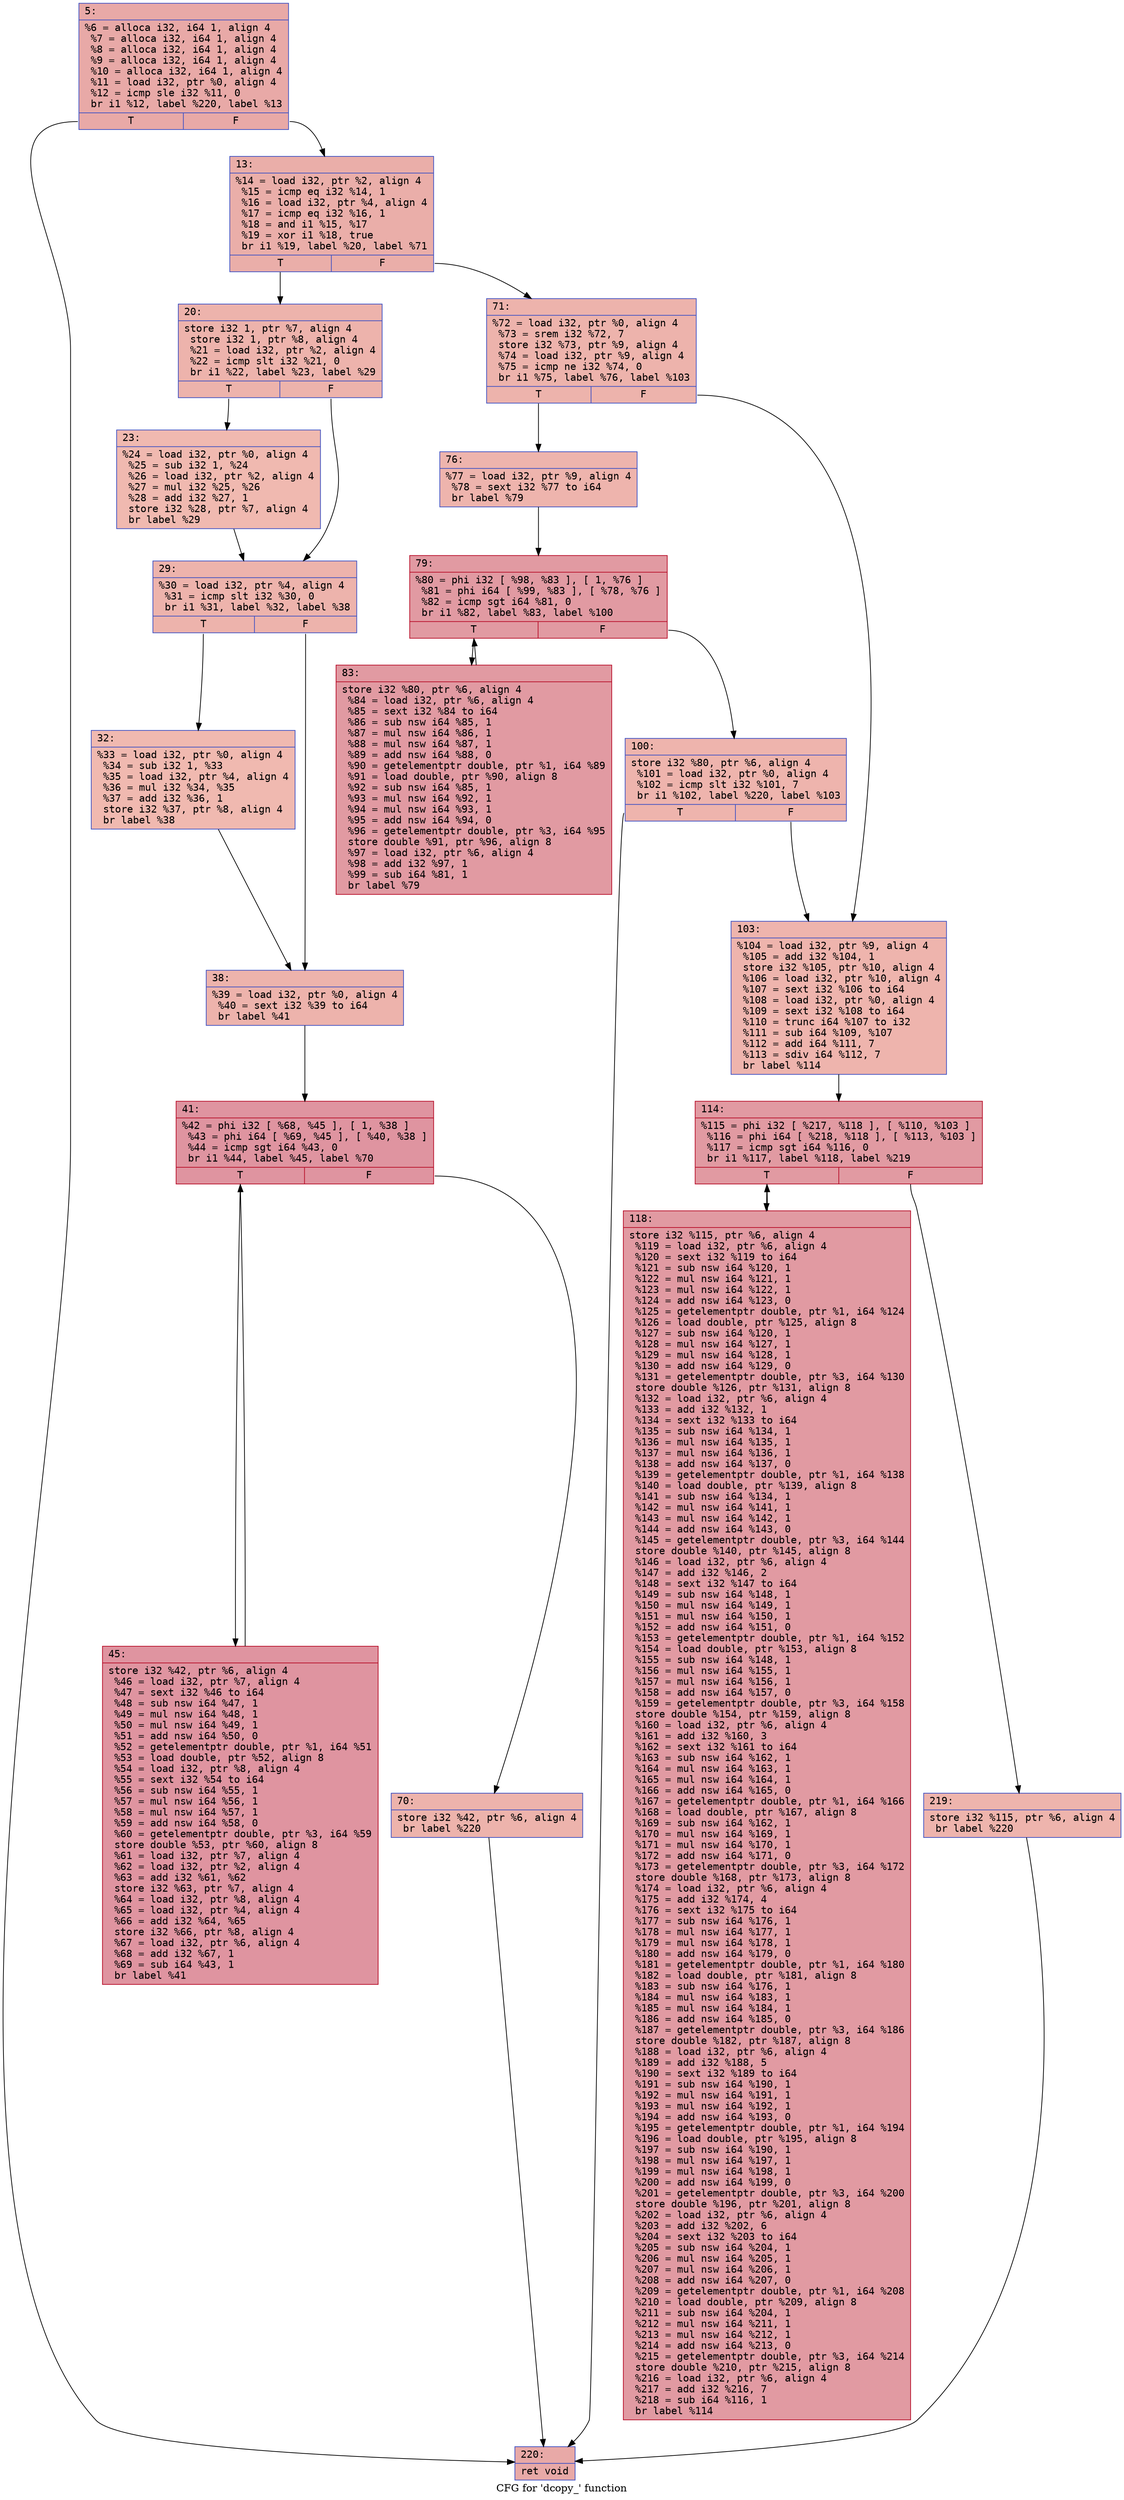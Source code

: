 digraph "CFG for 'dcopy_' function" {
	label="CFG for 'dcopy_' function";

	Node0x55ee100526a0 [shape=record,color="#3d50c3ff", style=filled, fillcolor="#ca3b3770" fontname="Courier",label="{5:\l|  %6 = alloca i32, i64 1, align 4\l  %7 = alloca i32, i64 1, align 4\l  %8 = alloca i32, i64 1, align 4\l  %9 = alloca i32, i64 1, align 4\l  %10 = alloca i32, i64 1, align 4\l  %11 = load i32, ptr %0, align 4\l  %12 = icmp sle i32 %11, 0\l  br i1 %12, label %220, label %13\l|{<s0>T|<s1>F}}"];
	Node0x55ee100526a0:s0 -> Node0x55ee10052c30[tooltip="5 -> 220\nProbability 50.00%" ];
	Node0x55ee100526a0:s1 -> Node0x55ee10052c80[tooltip="5 -> 13\nProbability 50.00%" ];
	Node0x55ee10052c80 [shape=record,color="#3d50c3ff", style=filled, fillcolor="#d0473d70" fontname="Courier",label="{13:\l|  %14 = load i32, ptr %2, align 4\l  %15 = icmp eq i32 %14, 1\l  %16 = load i32, ptr %4, align 4\l  %17 = icmp eq i32 %16, 1\l  %18 = and i1 %15, %17\l  %19 = xor i1 %18, true\l  br i1 %19, label %20, label %71\l|{<s0>T|<s1>F}}"];
	Node0x55ee10052c80:s0 -> Node0x55ee100530c0[tooltip="13 -> 20\nProbability 50.00%" ];
	Node0x55ee10052c80:s1 -> Node0x55ee10053110[tooltip="13 -> 71\nProbability 50.00%" ];
	Node0x55ee100530c0 [shape=record,color="#3d50c3ff", style=filled, fillcolor="#d6524470" fontname="Courier",label="{20:\l|  store i32 1, ptr %7, align 4\l  store i32 1, ptr %8, align 4\l  %21 = load i32, ptr %2, align 4\l  %22 = icmp slt i32 %21, 0\l  br i1 %22, label %23, label %29\l|{<s0>T|<s1>F}}"];
	Node0x55ee100530c0:s0 -> Node0x55ee10053460[tooltip="20 -> 23\nProbability 37.50%" ];
	Node0x55ee100530c0:s1 -> Node0x55ee100534b0[tooltip="20 -> 29\nProbability 62.50%" ];
	Node0x55ee10053460 [shape=record,color="#3d50c3ff", style=filled, fillcolor="#de614d70" fontname="Courier",label="{23:\l|  %24 = load i32, ptr %0, align 4\l  %25 = sub i32 1, %24\l  %26 = load i32, ptr %2, align 4\l  %27 = mul i32 %25, %26\l  %28 = add i32 %27, 1\l  store i32 %28, ptr %7, align 4\l  br label %29\l}"];
	Node0x55ee10053460 -> Node0x55ee100534b0[tooltip="23 -> 29\nProbability 100.00%" ];
	Node0x55ee100534b0 [shape=record,color="#3d50c3ff", style=filled, fillcolor="#d6524470" fontname="Courier",label="{29:\l|  %30 = load i32, ptr %4, align 4\l  %31 = icmp slt i32 %30, 0\l  br i1 %31, label %32, label %38\l|{<s0>T|<s1>F}}"];
	Node0x55ee100534b0:s0 -> Node0x55ee10053a80[tooltip="29 -> 32\nProbability 37.50%" ];
	Node0x55ee100534b0:s1 -> Node0x55ee10053ad0[tooltip="29 -> 38\nProbability 62.50%" ];
	Node0x55ee10053a80 [shape=record,color="#3d50c3ff", style=filled, fillcolor="#de614d70" fontname="Courier",label="{32:\l|  %33 = load i32, ptr %0, align 4\l  %34 = sub i32 1, %33\l  %35 = load i32, ptr %4, align 4\l  %36 = mul i32 %34, %35\l  %37 = add i32 %36, 1\l  store i32 %37, ptr %8, align 4\l  br label %38\l}"];
	Node0x55ee10053a80 -> Node0x55ee10053ad0[tooltip="32 -> 38\nProbability 100.00%" ];
	Node0x55ee10053ad0 [shape=record,color="#3d50c3ff", style=filled, fillcolor="#d6524470" fontname="Courier",label="{38:\l|  %39 = load i32, ptr %0, align 4\l  %40 = sext i32 %39 to i64\l  br label %41\l}"];
	Node0x55ee10053ad0 -> Node0x55ee10054080[tooltip="38 -> 41\nProbability 100.00%" ];
	Node0x55ee10054080 [shape=record,color="#b70d28ff", style=filled, fillcolor="#b70d2870" fontname="Courier",label="{41:\l|  %42 = phi i32 [ %68, %45 ], [ 1, %38 ]\l  %43 = phi i64 [ %69, %45 ], [ %40, %38 ]\l  %44 = icmp sgt i64 %43, 0\l  br i1 %44, label %45, label %70\l|{<s0>T|<s1>F}}"];
	Node0x55ee10054080:s0 -> Node0x55ee10054140[tooltip="41 -> 45\nProbability 96.88%" ];
	Node0x55ee10054080:s1 -> Node0x55ee100543a0[tooltip="41 -> 70\nProbability 3.12%" ];
	Node0x55ee10054140 [shape=record,color="#b70d28ff", style=filled, fillcolor="#b70d2870" fontname="Courier",label="{45:\l|  store i32 %42, ptr %6, align 4\l  %46 = load i32, ptr %7, align 4\l  %47 = sext i32 %46 to i64\l  %48 = sub nsw i64 %47, 1\l  %49 = mul nsw i64 %48, 1\l  %50 = mul nsw i64 %49, 1\l  %51 = add nsw i64 %50, 0\l  %52 = getelementptr double, ptr %1, i64 %51\l  %53 = load double, ptr %52, align 8\l  %54 = load i32, ptr %8, align 4\l  %55 = sext i32 %54 to i64\l  %56 = sub nsw i64 %55, 1\l  %57 = mul nsw i64 %56, 1\l  %58 = mul nsw i64 %57, 1\l  %59 = add nsw i64 %58, 0\l  %60 = getelementptr double, ptr %3, i64 %59\l  store double %53, ptr %60, align 8\l  %61 = load i32, ptr %7, align 4\l  %62 = load i32, ptr %2, align 4\l  %63 = add i32 %61, %62\l  store i32 %63, ptr %7, align 4\l  %64 = load i32, ptr %8, align 4\l  %65 = load i32, ptr %4, align 4\l  %66 = add i32 %64, %65\l  store i32 %66, ptr %8, align 4\l  %67 = load i32, ptr %6, align 4\l  %68 = add i32 %67, 1\l  %69 = sub i64 %43, 1\l  br label %41\l}"];
	Node0x55ee10054140 -> Node0x55ee10054080[tooltip="45 -> 41\nProbability 100.00%" ];
	Node0x55ee100543a0 [shape=record,color="#3d50c3ff", style=filled, fillcolor="#d6524470" fontname="Courier",label="{70:\l|  store i32 %42, ptr %6, align 4\l  br label %220\l}"];
	Node0x55ee100543a0 -> Node0x55ee10052c30[tooltip="70 -> 220\nProbability 100.00%" ];
	Node0x55ee10053110 [shape=record,color="#3d50c3ff", style=filled, fillcolor="#d6524470" fontname="Courier",label="{71:\l|  %72 = load i32, ptr %0, align 4\l  %73 = srem i32 %72, 7\l  store i32 %73, ptr %9, align 4\l  %74 = load i32, ptr %9, align 4\l  %75 = icmp ne i32 %74, 0\l  br i1 %75, label %76, label %103\l|{<s0>T|<s1>F}}"];
	Node0x55ee10053110:s0 -> Node0x55ee10056050[tooltip="71 -> 76\nProbability 62.50%" ];
	Node0x55ee10053110:s1 -> Node0x55ee100560a0[tooltip="71 -> 103\nProbability 37.50%" ];
	Node0x55ee10056050 [shape=record,color="#3d50c3ff", style=filled, fillcolor="#d8564670" fontname="Courier",label="{76:\l|  %77 = load i32, ptr %9, align 4\l  %78 = sext i32 %77 to i64\l  br label %79\l}"];
	Node0x55ee10056050 -> Node0x55ee10056290[tooltip="76 -> 79\nProbability 100.00%" ];
	Node0x55ee10056290 [shape=record,color="#b70d28ff", style=filled, fillcolor="#bb1b2c70" fontname="Courier",label="{79:\l|  %80 = phi i32 [ %98, %83 ], [ 1, %76 ]\l  %81 = phi i64 [ %99, %83 ], [ %78, %76 ]\l  %82 = icmp sgt i64 %81, 0\l  br i1 %82, label %83, label %100\l|{<s0>T|<s1>F}}"];
	Node0x55ee10056290:s0 -> Node0x55ee10056350[tooltip="79 -> 83\nProbability 96.88%" ];
	Node0x55ee10056290:s1 -> Node0x55ee100565b0[tooltip="79 -> 100\nProbability 3.12%" ];
	Node0x55ee10056350 [shape=record,color="#b70d28ff", style=filled, fillcolor="#bb1b2c70" fontname="Courier",label="{83:\l|  store i32 %80, ptr %6, align 4\l  %84 = load i32, ptr %6, align 4\l  %85 = sext i32 %84 to i64\l  %86 = sub nsw i64 %85, 1\l  %87 = mul nsw i64 %86, 1\l  %88 = mul nsw i64 %87, 1\l  %89 = add nsw i64 %88, 0\l  %90 = getelementptr double, ptr %1, i64 %89\l  %91 = load double, ptr %90, align 8\l  %92 = sub nsw i64 %85, 1\l  %93 = mul nsw i64 %92, 1\l  %94 = mul nsw i64 %93, 1\l  %95 = add nsw i64 %94, 0\l  %96 = getelementptr double, ptr %3, i64 %95\l  store double %91, ptr %96, align 8\l  %97 = load i32, ptr %6, align 4\l  %98 = add i32 %97, 1\l  %99 = sub i64 %81, 1\l  br label %79\l}"];
	Node0x55ee10056350 -> Node0x55ee10056290[tooltip="83 -> 79\nProbability 100.00%" ];
	Node0x55ee100565b0 [shape=record,color="#3d50c3ff", style=filled, fillcolor="#d8564670" fontname="Courier",label="{100:\l|  store i32 %80, ptr %6, align 4\l  %101 = load i32, ptr %0, align 4\l  %102 = icmp slt i32 %101, 7\l  br i1 %102, label %220, label %103\l|{<s0>T|<s1>F}}"];
	Node0x55ee100565b0:s0 -> Node0x55ee10052c30[tooltip="100 -> 220\nProbability 50.00%" ];
	Node0x55ee100565b0:s1 -> Node0x55ee100560a0[tooltip="100 -> 103\nProbability 50.00%" ];
	Node0x55ee100560a0 [shape=record,color="#3d50c3ff", style=filled, fillcolor="#d8564670" fontname="Courier",label="{103:\l|  %104 = load i32, ptr %9, align 4\l  %105 = add i32 %104, 1\l  store i32 %105, ptr %10, align 4\l  %106 = load i32, ptr %10, align 4\l  %107 = sext i32 %106 to i64\l  %108 = load i32, ptr %0, align 4\l  %109 = sext i32 %108 to i64\l  %110 = trunc i64 %107 to i32\l  %111 = sub i64 %109, %107\l  %112 = add i64 %111, 7\l  %113 = sdiv i64 %112, 7\l  br label %114\l}"];
	Node0x55ee100560a0 -> Node0x55ee10058170[tooltip="103 -> 114\nProbability 100.00%" ];
	Node0x55ee10058170 [shape=record,color="#b70d28ff", style=filled, fillcolor="#bb1b2c70" fontname="Courier",label="{114:\l|  %115 = phi i32 [ %217, %118 ], [ %110, %103 ]\l  %116 = phi i64 [ %218, %118 ], [ %113, %103 ]\l  %117 = icmp sgt i64 %116, 0\l  br i1 %117, label %118, label %219\l|{<s0>T|<s1>F}}"];
	Node0x55ee10058170:s0 -> Node0x55ee10058230[tooltip="114 -> 118\nProbability 96.88%" ];
	Node0x55ee10058170:s1 -> Node0x55ee10058490[tooltip="114 -> 219\nProbability 3.12%" ];
	Node0x55ee10058230 [shape=record,color="#b70d28ff", style=filled, fillcolor="#bb1b2c70" fontname="Courier",label="{118:\l|  store i32 %115, ptr %6, align 4\l  %119 = load i32, ptr %6, align 4\l  %120 = sext i32 %119 to i64\l  %121 = sub nsw i64 %120, 1\l  %122 = mul nsw i64 %121, 1\l  %123 = mul nsw i64 %122, 1\l  %124 = add nsw i64 %123, 0\l  %125 = getelementptr double, ptr %1, i64 %124\l  %126 = load double, ptr %125, align 8\l  %127 = sub nsw i64 %120, 1\l  %128 = mul nsw i64 %127, 1\l  %129 = mul nsw i64 %128, 1\l  %130 = add nsw i64 %129, 0\l  %131 = getelementptr double, ptr %3, i64 %130\l  store double %126, ptr %131, align 8\l  %132 = load i32, ptr %6, align 4\l  %133 = add i32 %132, 1\l  %134 = sext i32 %133 to i64\l  %135 = sub nsw i64 %134, 1\l  %136 = mul nsw i64 %135, 1\l  %137 = mul nsw i64 %136, 1\l  %138 = add nsw i64 %137, 0\l  %139 = getelementptr double, ptr %1, i64 %138\l  %140 = load double, ptr %139, align 8\l  %141 = sub nsw i64 %134, 1\l  %142 = mul nsw i64 %141, 1\l  %143 = mul nsw i64 %142, 1\l  %144 = add nsw i64 %143, 0\l  %145 = getelementptr double, ptr %3, i64 %144\l  store double %140, ptr %145, align 8\l  %146 = load i32, ptr %6, align 4\l  %147 = add i32 %146, 2\l  %148 = sext i32 %147 to i64\l  %149 = sub nsw i64 %148, 1\l  %150 = mul nsw i64 %149, 1\l  %151 = mul nsw i64 %150, 1\l  %152 = add nsw i64 %151, 0\l  %153 = getelementptr double, ptr %1, i64 %152\l  %154 = load double, ptr %153, align 8\l  %155 = sub nsw i64 %148, 1\l  %156 = mul nsw i64 %155, 1\l  %157 = mul nsw i64 %156, 1\l  %158 = add nsw i64 %157, 0\l  %159 = getelementptr double, ptr %3, i64 %158\l  store double %154, ptr %159, align 8\l  %160 = load i32, ptr %6, align 4\l  %161 = add i32 %160, 3\l  %162 = sext i32 %161 to i64\l  %163 = sub nsw i64 %162, 1\l  %164 = mul nsw i64 %163, 1\l  %165 = mul nsw i64 %164, 1\l  %166 = add nsw i64 %165, 0\l  %167 = getelementptr double, ptr %1, i64 %166\l  %168 = load double, ptr %167, align 8\l  %169 = sub nsw i64 %162, 1\l  %170 = mul nsw i64 %169, 1\l  %171 = mul nsw i64 %170, 1\l  %172 = add nsw i64 %171, 0\l  %173 = getelementptr double, ptr %3, i64 %172\l  store double %168, ptr %173, align 8\l  %174 = load i32, ptr %6, align 4\l  %175 = add i32 %174, 4\l  %176 = sext i32 %175 to i64\l  %177 = sub nsw i64 %176, 1\l  %178 = mul nsw i64 %177, 1\l  %179 = mul nsw i64 %178, 1\l  %180 = add nsw i64 %179, 0\l  %181 = getelementptr double, ptr %1, i64 %180\l  %182 = load double, ptr %181, align 8\l  %183 = sub nsw i64 %176, 1\l  %184 = mul nsw i64 %183, 1\l  %185 = mul nsw i64 %184, 1\l  %186 = add nsw i64 %185, 0\l  %187 = getelementptr double, ptr %3, i64 %186\l  store double %182, ptr %187, align 8\l  %188 = load i32, ptr %6, align 4\l  %189 = add i32 %188, 5\l  %190 = sext i32 %189 to i64\l  %191 = sub nsw i64 %190, 1\l  %192 = mul nsw i64 %191, 1\l  %193 = mul nsw i64 %192, 1\l  %194 = add nsw i64 %193, 0\l  %195 = getelementptr double, ptr %1, i64 %194\l  %196 = load double, ptr %195, align 8\l  %197 = sub nsw i64 %190, 1\l  %198 = mul nsw i64 %197, 1\l  %199 = mul nsw i64 %198, 1\l  %200 = add nsw i64 %199, 0\l  %201 = getelementptr double, ptr %3, i64 %200\l  store double %196, ptr %201, align 8\l  %202 = load i32, ptr %6, align 4\l  %203 = add i32 %202, 6\l  %204 = sext i32 %203 to i64\l  %205 = sub nsw i64 %204, 1\l  %206 = mul nsw i64 %205, 1\l  %207 = mul nsw i64 %206, 1\l  %208 = add nsw i64 %207, 0\l  %209 = getelementptr double, ptr %1, i64 %208\l  %210 = load double, ptr %209, align 8\l  %211 = sub nsw i64 %204, 1\l  %212 = mul nsw i64 %211, 1\l  %213 = mul nsw i64 %212, 1\l  %214 = add nsw i64 %213, 0\l  %215 = getelementptr double, ptr %3, i64 %214\l  store double %210, ptr %215, align 8\l  %216 = load i32, ptr %6, align 4\l  %217 = add i32 %216, 7\l  %218 = sub i64 %116, 1\l  br label %114\l}"];
	Node0x55ee10058230 -> Node0x55ee10058170[tooltip="118 -> 114\nProbability 100.00%" ];
	Node0x55ee10058490 [shape=record,color="#3d50c3ff", style=filled, fillcolor="#d8564670" fontname="Courier",label="{219:\l|  store i32 %115, ptr %6, align 4\l  br label %220\l}"];
	Node0x55ee10058490 -> Node0x55ee10052c30[tooltip="219 -> 220\nProbability 100.00%" ];
	Node0x55ee10052c30 [shape=record,color="#3d50c3ff", style=filled, fillcolor="#ca3b3770" fontname="Courier",label="{220:\l|  ret void\l}"];
}
